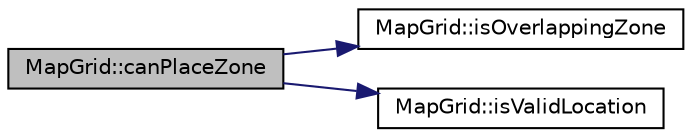 digraph "MapGrid::canPlaceZone"
{
 // LATEX_PDF_SIZE
  edge [fontname="Helvetica",fontsize="10",labelfontname="Helvetica",labelfontsize="10"];
  node [fontname="Helvetica",fontsize="10",shape=record];
  rankdir="LR";
  Node1 [label="MapGrid::canPlaceZone",height=0.2,width=0.4,color="black", fillcolor="grey75", style="filled", fontcolor="black",tooltip=" "];
  Node1 -> Node2 [color="midnightblue",fontsize="10",style="solid"];
  Node2 [label="MapGrid::isOverlappingZone",height=0.2,width=0.4,color="black", fillcolor="white", style="filled",URL="$classMapGrid.html#ad62e84eca9c689c73f6e70d68b0506f1",tooltip=" "];
  Node1 -> Node3 [color="midnightblue",fontsize="10",style="solid"];
  Node3 [label="MapGrid::isValidLocation",height=0.2,width=0.4,color="black", fillcolor="white", style="filled",URL="$classMapGrid.html#a609c06dd38f67e93a766d5bb8b9cb197",tooltip=" "];
}
